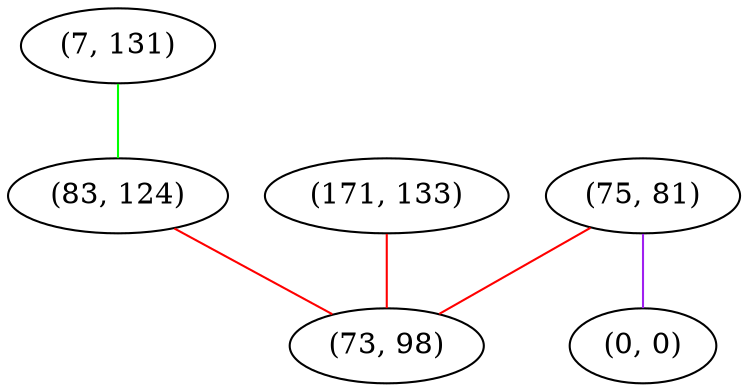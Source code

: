 graph "" {
"(7, 131)";
"(75, 81)";
"(83, 124)";
"(171, 133)";
"(73, 98)";
"(0, 0)";
"(7, 131)" -- "(83, 124)"  [color=green, key=0, weight=2];
"(75, 81)" -- "(73, 98)"  [color=red, key=0, weight=1];
"(75, 81)" -- "(0, 0)"  [color=purple, key=0, weight=4];
"(83, 124)" -- "(73, 98)"  [color=red, key=0, weight=1];
"(171, 133)" -- "(73, 98)"  [color=red, key=0, weight=1];
}
